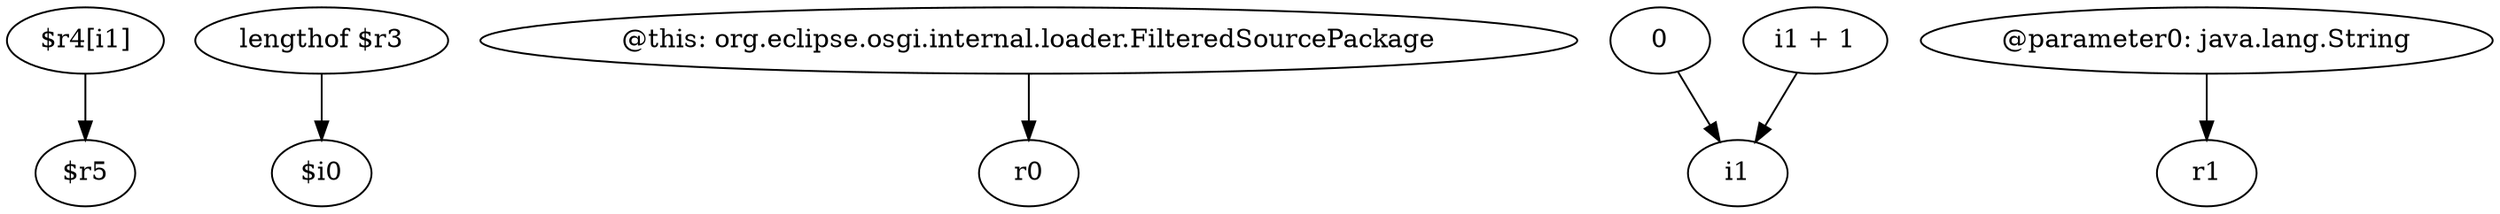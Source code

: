 digraph g {
0[label="$r4[i1]"]
1[label="$r5"]
0->1[label=""]
2[label="lengthof $r3"]
3[label="$i0"]
2->3[label=""]
4[label="@this: org.eclipse.osgi.internal.loader.FilteredSourcePackage"]
5[label="r0"]
4->5[label=""]
6[label="0"]
7[label="i1"]
6->7[label=""]
8[label="@parameter0: java.lang.String"]
9[label="r1"]
8->9[label=""]
10[label="i1 + 1"]
10->7[label=""]
}